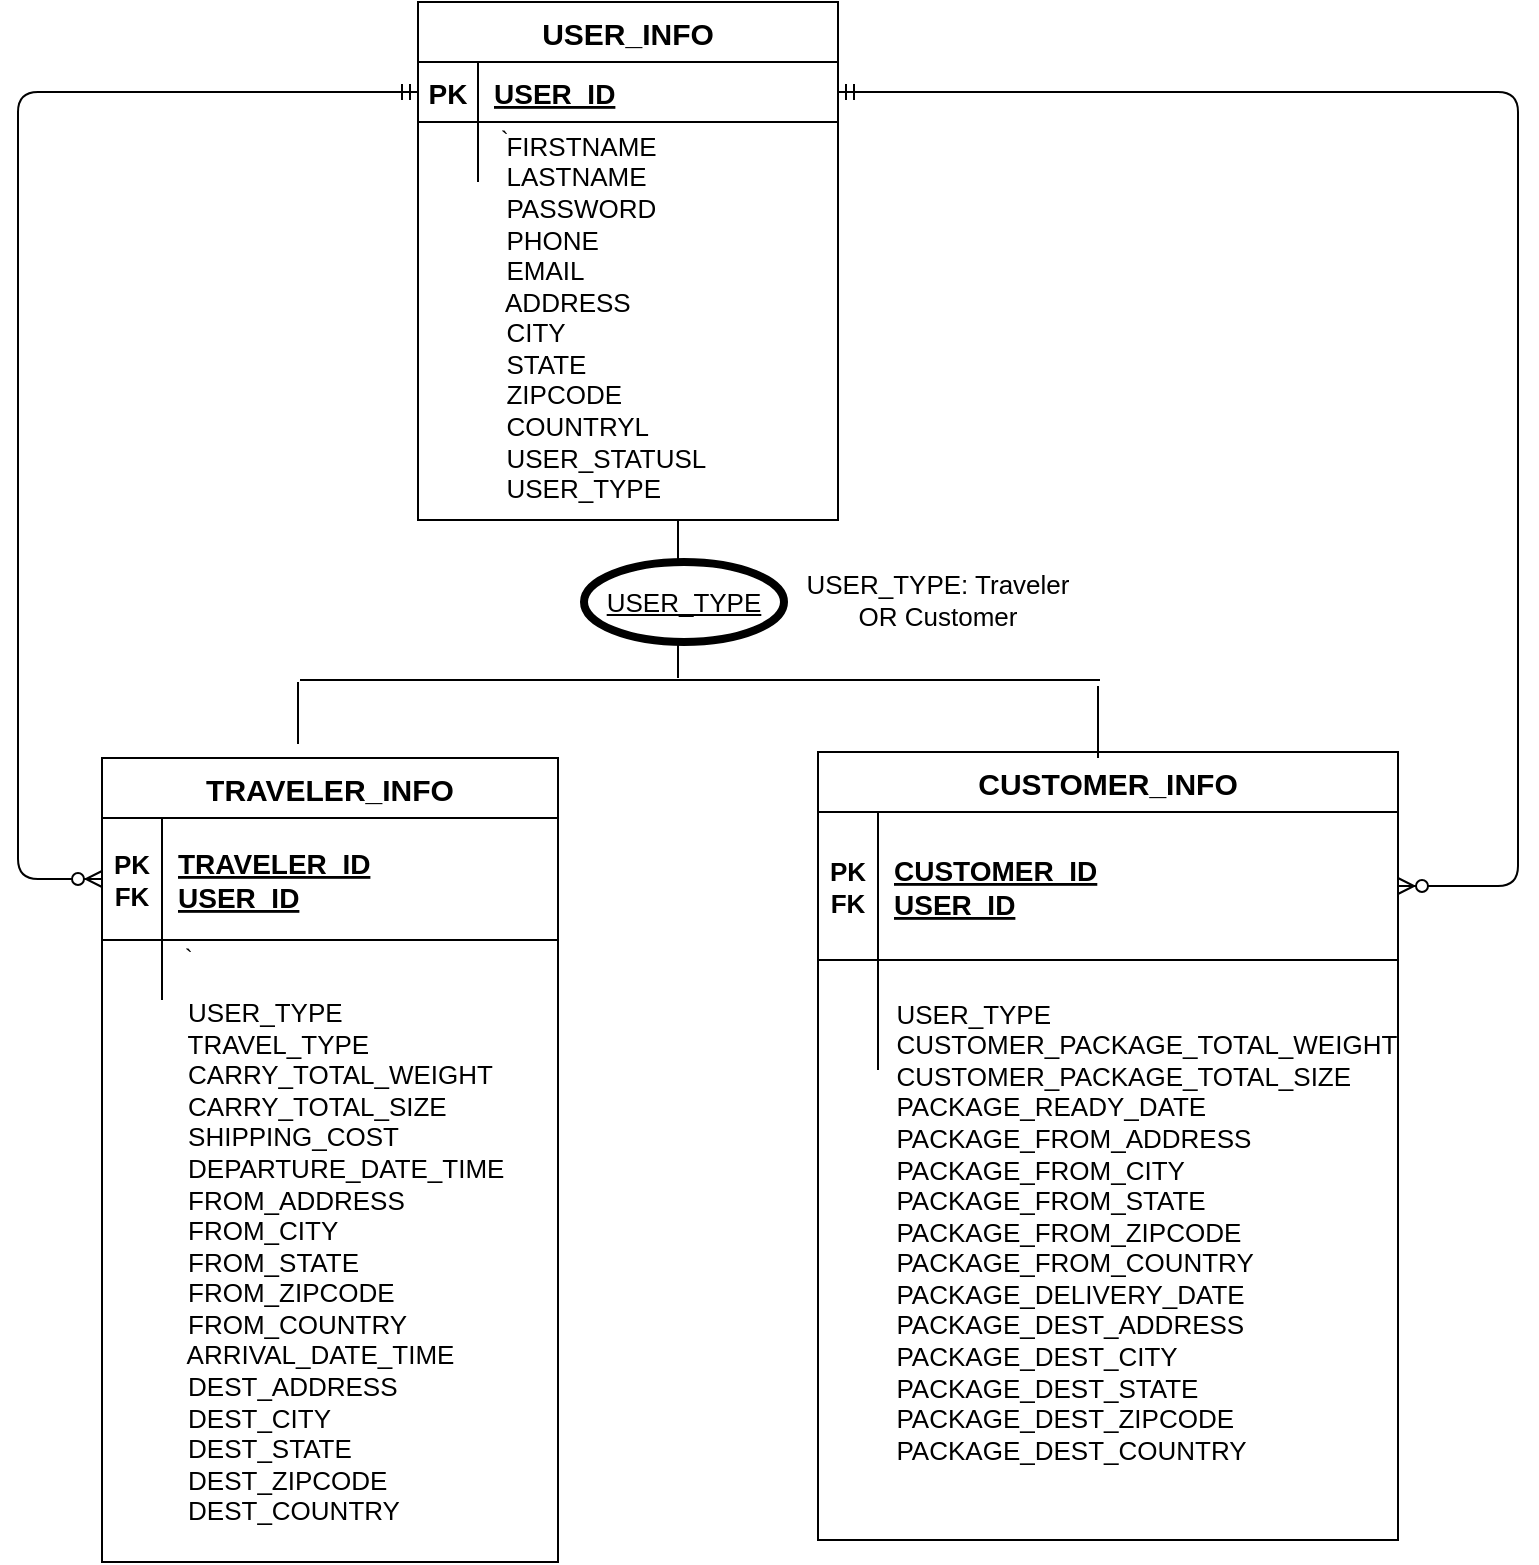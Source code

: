 <mxfile version="14.6.1" type="device"><diagram id="R2lEEEUBdFMjLlhIrx00" name="Page-1"><mxGraphModel dx="1038" dy="548" grid="1" gridSize="10" guides="1" tooltips="1" connect="1" arrows="1" fold="1" page="1" pageScale="1" pageWidth="850" pageHeight="1100" math="0" shadow="0" extFonts="Permanent Marker^https://fonts.googleapis.com/css?family=Permanent+Marker"><root><mxCell id="0"/><mxCell id="1" parent="0"/><mxCell id="C-vyLk0tnHw3VtMMgP7b-2" value="CUSTOMER_INFO" style="shape=table;startSize=30;container=1;collapsible=1;childLayout=tableLayout;fixedRows=1;rowLines=0;fontStyle=1;align=center;resizeLast=1;fontSize=15;" parent="1" vertex="1"><mxGeometry x="470" y="416" width="290" height="394" as="geometry"/></mxCell><mxCell id="C-vyLk0tnHw3VtMMgP7b-3" value="" style="shape=partialRectangle;collapsible=0;dropTarget=0;pointerEvents=0;fillColor=none;points=[[0,0.5],[1,0.5]];portConstraint=eastwest;top=0;left=0;right=0;bottom=1;" parent="C-vyLk0tnHw3VtMMgP7b-2" vertex="1"><mxGeometry y="30" width="290" height="74" as="geometry"/></mxCell><mxCell id="C-vyLk0tnHw3VtMMgP7b-4" value="PK&#10;FK" style="shape=partialRectangle;overflow=hidden;connectable=0;fillColor=none;top=0;left=0;bottom=0;right=0;fontStyle=1;fontSize=13;" parent="C-vyLk0tnHw3VtMMgP7b-3" vertex="1"><mxGeometry width="30" height="74" as="geometry"/></mxCell><mxCell id="C-vyLk0tnHw3VtMMgP7b-5" value="CUSTOMER_ID&#10;USER_ID" style="shape=partialRectangle;overflow=hidden;connectable=0;fillColor=none;top=0;left=0;bottom=0;right=0;align=left;spacingLeft=6;fontStyle=5;fontSize=14;" parent="C-vyLk0tnHw3VtMMgP7b-3" vertex="1"><mxGeometry x="30" width="260" height="74" as="geometry"/></mxCell><mxCell id="C-vyLk0tnHw3VtMMgP7b-6" value="" style="shape=partialRectangle;collapsible=0;dropTarget=0;pointerEvents=0;fillColor=none;points=[[0,0.5],[1,0.5]];portConstraint=eastwest;top=0;left=0;right=0;bottom=0;" parent="C-vyLk0tnHw3VtMMgP7b-2" vertex="1"><mxGeometry y="104" width="290" height="25" as="geometry"/></mxCell><mxCell id="C-vyLk0tnHw3VtMMgP7b-7" value="" style="shape=partialRectangle;overflow=hidden;connectable=0;fillColor=none;top=0;left=0;bottom=0;right=0;" parent="C-vyLk0tnHw3VtMMgP7b-6" vertex="1"><mxGeometry width="30" height="25" as="geometry"/></mxCell><mxCell id="C-vyLk0tnHw3VtMMgP7b-8" value="" style="shape=partialRectangle;overflow=hidden;connectable=0;fillColor=none;top=0;left=0;bottom=0;right=0;align=left;spacingLeft=6;" parent="C-vyLk0tnHw3VtMMgP7b-6" vertex="1"><mxGeometry x="30" width="260" height="25" as="geometry"/></mxCell><mxCell id="C-vyLk0tnHw3VtMMgP7b-9" value="" style="shape=partialRectangle;collapsible=0;dropTarget=0;pointerEvents=0;fillColor=none;points=[[0,0.5],[1,0.5]];portConstraint=eastwest;top=0;left=0;right=0;bottom=0;" parent="C-vyLk0tnHw3VtMMgP7b-2" vertex="1"><mxGeometry y="129" width="290" height="30" as="geometry"/></mxCell><mxCell id="C-vyLk0tnHw3VtMMgP7b-10" value="" style="shape=partialRectangle;overflow=hidden;connectable=0;fillColor=none;top=0;left=0;bottom=0;right=0;" parent="C-vyLk0tnHw3VtMMgP7b-9" vertex="1"><mxGeometry width="30" height="30" as="geometry"/></mxCell><mxCell id="C-vyLk0tnHw3VtMMgP7b-11" value="" style="shape=partialRectangle;overflow=hidden;connectable=0;fillColor=none;top=0;left=0;bottom=0;right=0;align=left;spacingLeft=6;" parent="C-vyLk0tnHw3VtMMgP7b-9" vertex="1"><mxGeometry x="30" width="260" height="30" as="geometry"/></mxCell><mxCell id="C-vyLk0tnHw3VtMMgP7b-23" value="USER_INFO" style="shape=table;startSize=30;container=1;collapsible=1;childLayout=tableLayout;fixedRows=1;rowLines=0;fontStyle=1;align=center;resizeLast=1;fontSize=15;" parent="1" vertex="1"><mxGeometry x="270" y="41" width="210" height="259" as="geometry"/></mxCell><mxCell id="C-vyLk0tnHw3VtMMgP7b-24" value="" style="shape=partialRectangle;collapsible=0;dropTarget=0;pointerEvents=0;fillColor=none;points=[[0,0.5],[1,0.5]];portConstraint=eastwest;top=0;left=0;right=0;bottom=1;" parent="C-vyLk0tnHw3VtMMgP7b-23" vertex="1"><mxGeometry y="30" width="210" height="30" as="geometry"/></mxCell><mxCell id="C-vyLk0tnHw3VtMMgP7b-25" value="PK" style="shape=partialRectangle;overflow=hidden;connectable=0;fillColor=none;top=0;left=0;bottom=0;right=0;fontStyle=1;strokeWidth=4;fontSize=14;" parent="C-vyLk0tnHw3VtMMgP7b-24" vertex="1"><mxGeometry width="30" height="30" as="geometry"/></mxCell><mxCell id="C-vyLk0tnHw3VtMMgP7b-26" value="USER_ID" style="shape=partialRectangle;overflow=hidden;connectable=0;fillColor=none;top=0;left=0;bottom=0;right=0;align=left;spacingLeft=6;fontStyle=5;fontSize=14;" parent="C-vyLk0tnHw3VtMMgP7b-24" vertex="1"><mxGeometry x="30" width="180" height="30" as="geometry"/></mxCell><mxCell id="C-vyLk0tnHw3VtMMgP7b-27" value="" style="shape=partialRectangle;collapsible=0;dropTarget=0;pointerEvents=0;fillColor=none;points=[[0,0.5],[1,0.5]];portConstraint=eastwest;top=0;left=0;right=0;bottom=0;" parent="C-vyLk0tnHw3VtMMgP7b-23" vertex="1"><mxGeometry y="60" width="210" height="30" as="geometry"/></mxCell><mxCell id="C-vyLk0tnHw3VtMMgP7b-28" value="" style="shape=partialRectangle;overflow=hidden;connectable=0;fillColor=none;top=0;left=0;bottom=0;right=0;" parent="C-vyLk0tnHw3VtMMgP7b-27" vertex="1"><mxGeometry width="30" height="30" as="geometry"/></mxCell><mxCell id="C-vyLk0tnHw3VtMMgP7b-29" value=" `&#10;&#10;&#10;&#10;&#10;&#10;&#10;&#10;&#10;&#10;&#10;&#10;USER_ID` int(11) NOT NULL,&#10;  `FIRSTNAME` varchar(30) DEFAULT NULL,&#10;  `LASTNAME` varchar(30) DEFAULT NULL,&#10;  `PASSWORD` varchar(30) DEFAULT NULL,&#10;  `PHONE` varchar(12) DEFAULT NULL,&#10;  `EMAIL` varchar(50) DEFAULT NULL,&#10;  `ADDRESS` varchar(100) NOT NULL,&#10;  `CITY` varchar(100) NOT NULL,&#10;  `STATE` varchar(30) NOT NULL,&#10;  `ZIPCODE` int(6) NOT NULL,&#10;  `COUNTRY` varchar(50) NOT NULL,&#10;  `USER_STATUS` varchar(30) NOT NULL,&#10;  `USER_TYPE` varchar(30) NOT NULL" style="shape=partialRectangle;overflow=hidden;connectable=0;fillColor=none;top=0;left=0;bottom=0;right=0;align=left;spacingLeft=6;" parent="C-vyLk0tnHw3VtMMgP7b-27" vertex="1"><mxGeometry x="30" width="180" height="30" as="geometry"/></mxCell><mxCell id="784vNW-wrtIqRNXoe3-k-1" value="&lt;div style=&quot;font-size: 13px&quot;&gt;&lt;font style=&quot;font-size: 13px&quot;&gt;&lt;br&gt;&lt;/font&gt;&lt;/div&gt;&lt;div style=&quot;font-size: 13px&quot;&gt;&lt;font style=&quot;font-size: 13px&quot;&gt;&amp;nbsp; FIRSTNAME&lt;/font&gt;&lt;/div&gt;&lt;div style=&quot;font-size: 13px&quot;&gt;&lt;font style=&quot;font-size: 13px&quot;&gt;&amp;nbsp; LASTNAME&lt;/font&gt;&lt;/div&gt;&lt;div style=&quot;font-size: 13px&quot;&gt;&lt;font style=&quot;font-size: 13px&quot;&gt;&amp;nbsp; PASSWORD&amp;nbsp;&lt;/font&gt;&lt;/div&gt;&lt;div style=&quot;font-size: 13px&quot;&gt;&lt;font style=&quot;font-size: 13px&quot;&gt;&amp;nbsp; PHONE&lt;/font&gt;&lt;/div&gt;&lt;div style=&quot;font-size: 13px&quot;&gt;&lt;font style=&quot;font-size: 13px&quot;&gt;&amp;nbsp; EMAIL&lt;/font&gt;&lt;/div&gt;&lt;div style=&quot;font-size: 13px&quot;&gt;&lt;font style=&quot;font-size: 13px&quot;&gt;&amp;nbsp; ADDRESS&lt;/font&gt;&lt;/div&gt;&lt;div style=&quot;font-size: 13px&quot;&gt;&lt;font style=&quot;font-size: 13px&quot;&gt;&amp;nbsp; CITY&lt;/font&gt;&lt;/div&gt;&lt;div style=&quot;font-size: 13px&quot;&gt;&lt;font style=&quot;font-size: 13px&quot;&gt;&amp;nbsp; STATE&lt;/font&gt;&lt;/div&gt;&lt;div style=&quot;font-size: 13px&quot;&gt;&lt;font style=&quot;font-size: 13px&quot;&gt;&amp;nbsp; ZIPCODE&lt;/font&gt;&lt;/div&gt;&lt;div style=&quot;font-size: 13px&quot;&gt;&lt;font style=&quot;font-size: 13px&quot;&gt;&amp;nbsp; COUNTRYL&lt;/font&gt;&lt;/div&gt;&lt;div style=&quot;font-size: 13px&quot;&gt;&lt;font style=&quot;font-size: 13px&quot;&gt;&amp;nbsp; USER_STATUSL&lt;/font&gt;&lt;/div&gt;&lt;div style=&quot;font-size: 13px&quot;&gt;&lt;font style=&quot;font-size: 13px&quot;&gt;&amp;nbsp; USER_TYPE&lt;/font&gt;&lt;/div&gt;" style="text;html=1;align=left;verticalAlign=middle;resizable=0;points=[];autosize=1;" parent="1" vertex="1"><mxGeometry x="305" y="96" width="120" height="190" as="geometry"/></mxCell><mxCell id="784vNW-wrtIqRNXoe3-k-4" value="TRAVELER_INFO" style="shape=table;startSize=30;container=1;collapsible=1;childLayout=tableLayout;fixedRows=1;rowLines=0;fontStyle=1;align=center;resizeLast=1;fontSize=15;" parent="1" vertex="1"><mxGeometry x="112" y="419" width="228" height="402" as="geometry"/></mxCell><mxCell id="784vNW-wrtIqRNXoe3-k-5" value="" style="shape=partialRectangle;collapsible=0;dropTarget=0;pointerEvents=0;fillColor=none;points=[[0,0.5],[1,0.5]];portConstraint=eastwest;top=0;left=0;right=0;bottom=1;" parent="784vNW-wrtIqRNXoe3-k-4" vertex="1"><mxGeometry y="30" width="228" height="61" as="geometry"/></mxCell><mxCell id="784vNW-wrtIqRNXoe3-k-6" value="PK&#10;FK" style="shape=partialRectangle;overflow=hidden;connectable=0;fillColor=none;top=0;left=0;bottom=0;right=0;fontStyle=1;strokeWidth=4;fontSize=13;" parent="784vNW-wrtIqRNXoe3-k-5" vertex="1"><mxGeometry width="30" height="61" as="geometry"/></mxCell><mxCell id="784vNW-wrtIqRNXoe3-k-7" value="TRAVELER_ID&#10;USER_ID" style="shape=partialRectangle;overflow=hidden;connectable=0;fillColor=none;top=0;left=0;bottom=0;right=0;align=left;spacingLeft=6;fontStyle=5;fontSize=14;" parent="784vNW-wrtIqRNXoe3-k-5" vertex="1"><mxGeometry x="30" width="198" height="61" as="geometry"/></mxCell><mxCell id="784vNW-wrtIqRNXoe3-k-8" value="" style="shape=partialRectangle;collapsible=0;dropTarget=0;pointerEvents=0;fillColor=none;points=[[0,0.5],[1,0.5]];portConstraint=eastwest;top=0;left=0;right=0;bottom=0;" parent="784vNW-wrtIqRNXoe3-k-4" vertex="1"><mxGeometry y="91" width="228" height="30" as="geometry"/></mxCell><mxCell id="784vNW-wrtIqRNXoe3-k-9" value="" style="shape=partialRectangle;overflow=hidden;connectable=0;fillColor=none;top=0;left=0;bottom=0;right=0;" parent="784vNW-wrtIqRNXoe3-k-8" vertex="1"><mxGeometry width="30" height="30" as="geometry"/></mxCell><mxCell id="784vNW-wrtIqRNXoe3-k-10" value=" `&#10;&#10;&#10;&#10;&#10;&#10;&#10;&#10;&#10;&#10;&#10;&#10;USER_ID` int(11) NOT NULL,&#10;  `FIRSTNAME` varchar(30) DEFAULT NULL,&#10;  `LASTNAME` varchar(30) DEFAULT NULL,&#10;  `PASSWORD` varchar(30) DEFAULT NULL,&#10;  `PHONE` varchar(12) DEFAULT NULL,&#10;  `EMAIL` varchar(50) DEFAULT NULL,&#10;  `ADDRESS` varchar(100) NOT NULL,&#10;  `CITY` varchar(100) NOT NULL,&#10;  `STATE` varchar(30) NOT NULL,&#10;  `ZIPCODE` int(6) NOT NULL,&#10;  `COUNTRY` varchar(50) NOT NULL,&#10;  `USER_STATUS` varchar(30) NOT NULL,&#10;  `USER_TYPE` varchar(30) NOT NULL" style="shape=partialRectangle;overflow=hidden;connectable=0;fillColor=none;top=0;left=0;bottom=0;right=0;align=left;spacingLeft=6;" parent="784vNW-wrtIqRNXoe3-k-8" vertex="1"><mxGeometry x="30" width="198" height="30" as="geometry"/></mxCell><mxCell id="784vNW-wrtIqRNXoe3-k-11" value="&lt;span style=&quot;color: rgba(0 , 0 , 0 , 0) ; font-family: monospace ; font-size: 0px&quot;&gt;%3CmxGraphModel%3E%3Croot%3E%3CmxCell%20id%3D%220%22%2F%3E%3CmxCell%20id%3D%221%22%20parent%3D%220%22%2F%3E%3CmxCell%20id%3D%222%22%20value%3D%22%26lt%3Bdiv%20style%3D%26quot%3Bfont-size%3A%2013px%26quot%3B%26gt%3B%26lt%3Bfont%20style%3D%26quot%3Bfont-size%3A%2013px%26quot%3B%26gt%3B%26lt%3Bbr%26gt%3B%26lt%3B%2Ffont%26gt%3B%26lt%3B%2Fdiv%26gt%3B%26lt%3Bdiv%20style%3D%26quot%3Bfont-size%3A%2013px%26quot%3B%26gt%3B%26lt%3Bfont%20style%3D%26quot%3Bfont-size%3A%2013px%26quot%3B%26gt%3B%26amp%3Bnbsp%3B%20FIRSTNAME%26lt%3B%2Ffont%26gt%3B%26lt%3B%2Fdiv%26gt%3B%26lt%3Bdiv%20style%3D%26quot%3Bfont-size%3A%2013px%26quot%3B%26gt%3B%26lt%3Bfont%20style%3D%26quot%3Bfont-size%3A%2013px%26quot%3B%26gt%3B%26amp%3Bnbsp%3B%20LASTNAME%26lt%3B%2Ffont%26gt%3B%26lt%3B%2Fdiv%26gt%3B%26lt%3Bdiv%20style%3D%26quot%3Bfont-size%3A%2013px%26quot%3B%26gt%3B%26lt%3Bfont%20style%3D%26quot%3Bfont-size%3A%2013px%26quot%3B%26gt%3B%26amp%3Bnbsp%3B%20PASSWORD%26amp%3Bnbsp%3B%26lt%3B%2Ffont%26gt%3B%26lt%3B%2Fdiv%26gt%3B%26lt%3Bdiv%20style%3D%26quot%3Bfont-size%3A%2013px%26quot%3B%26gt%3B%26lt%3Bfont%20style%3D%26quot%3Bfont-size%3A%2013px%26quot%3B%26gt%3B%26amp%3Bnbsp%3B%20PHONE%26lt%3B%2Ffont%26gt%3B%26lt%3B%2Fdiv%26gt%3B%26lt%3Bdiv%20style%3D%26quot%3Bfont-size%3A%2013px%26quot%3B%26gt%3B%26lt%3Bfont%20style%3D%26quot%3Bfont-size%3A%2013px%26quot%3B%26gt%3B%26amp%3Bnbsp%3B%20EMAIL%26lt%3B%2Ffont%26gt%3B%26lt%3B%2Fdiv%26gt%3B%26lt%3Bdiv%20style%3D%26quot%3Bfont-size%3A%2013px%26quot%3B%26gt%3B%26lt%3Bfont%20style%3D%26quot%3Bfont-size%3A%2013px%26quot%3B%26gt%3B%26amp%3Bnbsp%3B%20ADDRESS%60%26lt%3B%2Ffont%26gt%3B%26lt%3B%2Fdiv%26gt%3B%26lt%3Bdiv%20style%3D%26quot%3Bfont-size%3A%2013px%26quot%3B%26gt%3B%26lt%3Bfont%20style%3D%26quot%3Bfont-size%3A%2013px%26quot%3B%26gt%3B%26amp%3Bnbsp%3B%20CITY%26lt%3B%2Ffont%26gt%3B%26lt%3B%2Fdiv%26gt%3B%26lt%3Bdiv%20style%3D%26quot%3Bfont-size%3A%2013px%26quot%3B%26gt%3B%26lt%3Bfont%20style%3D%26quot%3Bfont-size%3A%2013px%26quot%3B%26gt%3B%26amp%3Bnbsp%3B%20STATE%60%26lt%3B%2Ffont%26gt%3B%26lt%3B%2Fdiv%26gt%3B%26lt%3Bdiv%20style%3D%26quot%3Bfont-size%3A%2013px%26quot%3B%26gt%3B%26lt%3Bfont%20style%3D%26quot%3Bfont-size%3A%2013px%26quot%3B%26gt%3B%26amp%3Bnbsp%3B%20ZIPCODE%26lt%3B%2Ffont%26gt%3B%26lt%3B%2Fdiv%26gt%3B%26lt%3Bdiv%20style%3D%26quot%3Bfont-size%3A%2013px%26quot%3B%26gt%3B%26lt%3Bfont%20style%3D%26quot%3Bfont-size%3A%2013px%26quot%3B%26gt%3B%26amp%3Bnbsp%3B%20COUNTRYL%26lt%3B%2Ffont%26gt%3B%26lt%3B%2Fdiv%26gt%3B%26lt%3Bdiv%20style%3D%26quot%3Bfont-size%3A%2013px%26quot%3B%26gt%3B%26lt%3Bfont%20style%3D%26quot%3Bfont-size%3A%2013px%26quot%3B%26gt%3B%26amp%3Bnbsp%3B%20USER_STATUSL%26lt%3B%2Ffont%26gt%3B%26lt%3B%2Fdiv%26gt%3B%26lt%3Bdiv%20style%3D%26quot%3Bfont-size%3A%2013px%26quot%3B%26gt%3B%26lt%3Bfont%20style%3D%26quot%3Bfont-size%3A%2013px%26quot%3B%26gt%3B%26amp%3Bnbsp%3B%20USER_TYPE%26lt%3B%2Ffont%26gt%3B%26lt%3B%2Fdiv%26gt%3B%22%20style%3D%22text%3Bhtml%3D1%3Balign%3Dleft%3BverticalAlign%3Dmiddle%3Bresizable%3D0%3Bpoints%3D%5B%5D%3Bautosize%3D1%3B%22%20vertex%3D%221%22%20parent%3D%221%22%3E%3CmxGeometry%20x%3D%22305%22%20y%3D%22200%22%20width%3D%22120%22%20height%3D%22190%22%20as%3D%22geometry%22%2F%3E%3C%2FmxCell%3E%3C%2Froot%3E%3C%2FmxGraphModel%3E&lt;/span&gt;" style="text;html=1;align=center;verticalAlign=middle;resizable=0;points=[];autosize=1;fontSize=13;" parent="1" vertex="1"><mxGeometry x="220" y="450" width="20" height="30" as="geometry"/></mxCell><mxCell id="784vNW-wrtIqRNXoe3-k-12" value="&lt;div style=&quot;text-align: left&quot;&gt;&lt;/div&gt;&lt;div style=&quot;text-align: left&quot;&gt;&lt;span&gt;&amp;nbsp; USER_TYPE&lt;/span&gt;&lt;/div&gt;&lt;div style=&quot;text-align: left&quot;&gt;&amp;nbsp; TRAVEL_TYPE&lt;/div&gt;&lt;div style=&quot;text-align: left&quot;&gt;&amp;nbsp; CARRY_TOTAL_WEIGHT&lt;/div&gt;&lt;div style=&quot;text-align: left&quot;&gt;&amp;nbsp; CARRY_TOTAL_SIZE&lt;/div&gt;&lt;div style=&quot;text-align: left&quot;&gt;&amp;nbsp; SHIPPING_COST&lt;/div&gt;&lt;div style=&quot;text-align: left&quot;&gt;&amp;nbsp; DEPARTURE_DATE_TIME&lt;br&gt;&lt;/div&gt;&lt;div&gt;&lt;div style=&quot;text-align: left&quot;&gt;&amp;nbsp; FROM_ADDRESS&lt;/div&gt;&lt;div style=&quot;text-align: left&quot;&gt;&amp;nbsp; FROM_CITY&lt;/div&gt;&lt;div style=&quot;text-align: left&quot;&gt;&amp;nbsp; FROM_STATE&lt;/div&gt;&lt;div style=&quot;text-align: left&quot;&gt;&amp;nbsp; FROM_ZIPCODE&lt;/div&gt;&lt;div style=&quot;text-align: left&quot;&gt;&amp;nbsp; FROM_COUNTRY&lt;/div&gt;&lt;/div&gt;&lt;div style=&quot;text-align: left&quot;&gt;&amp;nbsp; ARRIVAL_DATE_TIME&amp;nbsp;&amp;nbsp;&lt;/div&gt;&lt;div style=&quot;text-align: left&quot;&gt;&amp;nbsp; DEST_ADDRESS&lt;/div&gt;&lt;div style=&quot;text-align: left&quot;&gt;&amp;nbsp; DEST_CITY&lt;/div&gt;&lt;div style=&quot;text-align: left&quot;&gt;&amp;nbsp; DEST_STATE&lt;/div&gt;&lt;div style=&quot;text-align: left&quot;&gt;&amp;nbsp; DEST_ZIPCODE&lt;/div&gt;&lt;div style=&quot;text-align: left&quot;&gt;&amp;nbsp; DEST_COUNTRY&lt;/div&gt;" style="text;html=1;align=center;verticalAlign=middle;resizable=0;points=[];autosize=1;fontSize=13;" parent="1" vertex="1"><mxGeometry x="140" y="531" width="180" height="280" as="geometry"/></mxCell><mxCell id="784vNW-wrtIqRNXoe3-k-13" value="&lt;div&gt;&amp;nbsp; USER_TYPE&lt;/div&gt;&lt;div&gt;&amp;nbsp; CUSTOMER_PACKAGE_TOTAL_WEIGHT&lt;/div&gt;&lt;div&gt;&amp;nbsp; CUSTOMER_PACKAGE_TOTAL_SIZE&lt;/div&gt;&lt;div&gt;&lt;div&gt;&amp;nbsp; PACKAGE_READY_DATE&lt;/div&gt;&lt;div&gt;&amp;nbsp; PACKAGE_FROM_ADDRESS&lt;/div&gt;&lt;div&gt;&amp;nbsp; PACKAGE_FROM_CITY&lt;/div&gt;&lt;div&gt;&amp;nbsp; PACKAGE_FROM_STATE&lt;/div&gt;&lt;div&gt;&amp;nbsp; PACKAGE_FROM_ZIPCODE&lt;/div&gt;&lt;div&gt;&amp;nbsp; PACKAGE_FROM_COUNTRY&lt;/div&gt;&lt;div&gt;&amp;nbsp; PACKAGE_DELIVERY_DATE&lt;/div&gt;&lt;/div&gt;&lt;div&gt;&amp;nbsp; PACKAGE_DEST_ADDRESS&lt;/div&gt;&lt;div&gt;&amp;nbsp; PACKAGE_DEST_CITY&lt;/div&gt;&lt;div&gt;&amp;nbsp; PACKAGE_DEST_STATE&lt;/div&gt;&lt;div&gt;&amp;nbsp; PACKAGE_DEST_ZIPCODE&lt;/div&gt;&lt;div&gt;&amp;nbsp; PACKAGE_DEST_COUNTRY&lt;/div&gt;" style="text;html=1;align=left;verticalAlign=middle;resizable=0;points=[];autosize=1;fontSize=13;" parent="1" vertex="1"><mxGeometry x="500" y="531" width="270" height="250" as="geometry"/></mxCell><mxCell id="784vNW-wrtIqRNXoe3-k-16" value="" style="edgeStyle=elbowEdgeStyle;fontSize=12;html=1;endArrow=ERzeroToMany;startArrow=ERmandOne;exitX=0;exitY=0.5;exitDx=0;exitDy=0;" parent="1" source="C-vyLk0tnHw3VtMMgP7b-24" target="784vNW-wrtIqRNXoe3-k-5" edge="1"><mxGeometry width="100" height="100" relative="1" as="geometry"><mxPoint x="190" y="190" as="sourcePoint"/><mxPoint x="70" y="450" as="targetPoint"/><Array as="points"><mxPoint x="70" y="515"/><mxPoint x="160" y="343"/></Array></mxGeometry></mxCell><mxCell id="784vNW-wrtIqRNXoe3-k-17" value="" style="edgeStyle=elbowEdgeStyle;fontSize=12;html=1;endArrow=ERzeroToMany;startArrow=ERmandOne;exitX=1;exitY=0.5;exitDx=0;exitDy=0;entryX=1;entryY=0.5;entryDx=0;entryDy=0;" parent="1" source="C-vyLk0tnHw3VtMMgP7b-24" target="C-vyLk0tnHw3VtMMgP7b-3" edge="1"><mxGeometry width="100" height="100" relative="1" as="geometry"><mxPoint x="560" y="280" as="sourcePoint"/><mxPoint x="800" y="430" as="targetPoint"/><Array as="points"><mxPoint x="820" y="350"/></Array></mxGeometry></mxCell><mxCell id="784vNW-wrtIqRNXoe3-k-19" value="" style="endArrow=none;html=1;fontSize=13;" parent="1" edge="1"><mxGeometry width="50" height="50" relative="1" as="geometry"><mxPoint x="211" y="380" as="sourcePoint"/><mxPoint x="611" y="380" as="targetPoint"/></mxGeometry></mxCell><mxCell id="784vNW-wrtIqRNXoe3-k-20" value="" style="endArrow=none;html=1;fontSize=13;exitX=0.363;exitY=0.021;exitDx=0;exitDy=0;exitPerimeter=0;" parent="1" edge="1"><mxGeometry width="50" height="50" relative="1" as="geometry"><mxPoint x="210.01" y="412.035" as="sourcePoint"/><mxPoint x="210" y="381" as="targetPoint"/></mxGeometry></mxCell><mxCell id="784vNW-wrtIqRNXoe3-k-21" value="" style="endArrow=none;html=1;fontSize=13;" parent="1" edge="1"><mxGeometry width="50" height="50" relative="1" as="geometry"><mxPoint x="610" y="419" as="sourcePoint"/><mxPoint x="610" y="383" as="targetPoint"/></mxGeometry></mxCell><mxCell id="784vNW-wrtIqRNXoe3-k-22" value="" style="endArrow=none;html=1;fontSize=13;" parent="1" edge="1"><mxGeometry width="50" height="50" relative="1" as="geometry"><mxPoint x="400" y="379" as="sourcePoint"/><mxPoint x="400" y="300" as="targetPoint"/></mxGeometry></mxCell><mxCell id="784vNW-wrtIqRNXoe3-k-23" value="USER_TYPE" style="ellipse;whiteSpace=wrap;html=1;align=center;fontStyle=4;strokeWidth=4;fontSize=13;" parent="1" vertex="1"><mxGeometry x="353" y="321" width="100" height="40" as="geometry"/></mxCell><mxCell id="784vNW-wrtIqRNXoe3-k-24" value="USER_TYPE: Traveler OR Customer" style="text;html=1;strokeColor=none;fillColor=none;align=center;verticalAlign=middle;whiteSpace=wrap;rounded=0;fontSize=13;" parent="1" vertex="1"><mxGeometry x="460" y="320" width="140" height="40" as="geometry"/></mxCell></root></mxGraphModel></diagram></mxfile>